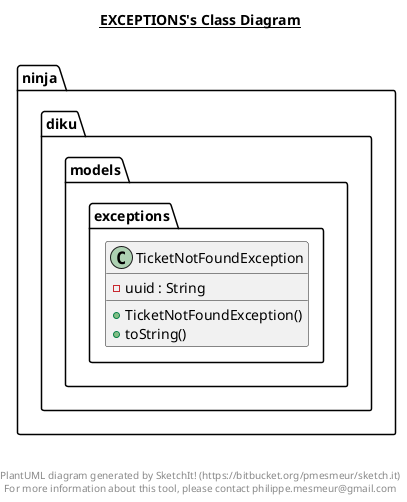 @startuml

title __EXCEPTIONS's Class Diagram__\n

  namespace ninja.diku.models {
    namespace exceptions {
      class ninja.diku.models.exceptions.TicketNotFoundException {
          - uuid : String
          + TicketNotFoundException()
          + toString()
      }
    }
  }
  



right footer


PlantUML diagram generated by SketchIt! (https://bitbucket.org/pmesmeur/sketch.it)
For more information about this tool, please contact philippe.mesmeur@gmail.com
endfooter

@enduml
